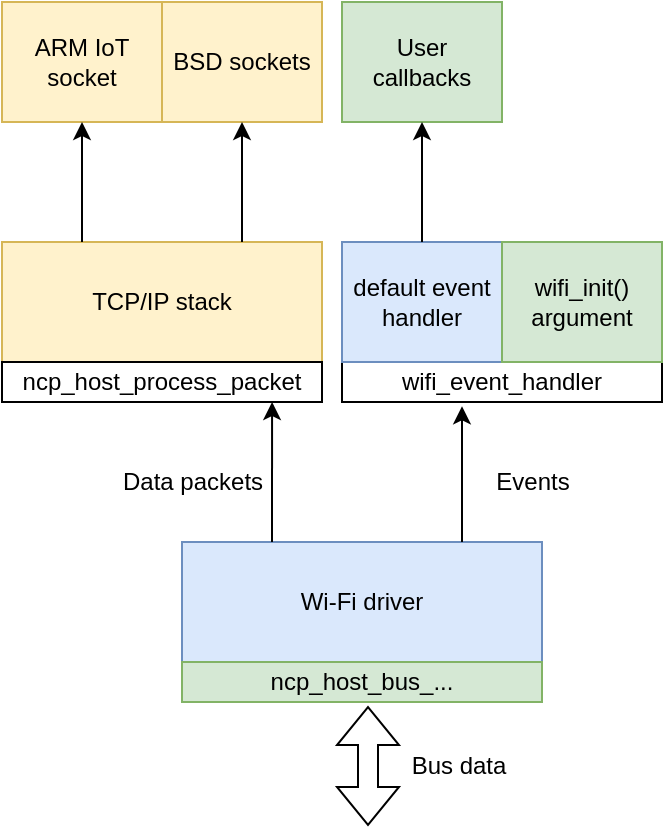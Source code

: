 <mxfile version="18.0.6" type="device"><diagram id="moYkg-HCtRtO2MVZGUzs" name="Page-1"><mxGraphModel dx="957" dy="707" grid="1" gridSize="10" guides="1" tooltips="1" connect="1" arrows="1" fold="1" page="1" pageScale="1" pageWidth="850" pageHeight="1100" math="0" shadow="0"><root><mxCell id="0"/><mxCell id="1" parent="0"/><mxCell id="4jce43rTpiqFgUehqmKy-1" value="Wi-Fi driver" style="rounded=0;whiteSpace=wrap;html=1;fillColor=#dae8fc;strokeColor=#6c8ebf;" vertex="1" parent="1"><mxGeometry x="290" y="450" width="180" height="60" as="geometry"/></mxCell><mxCell id="4jce43rTpiqFgUehqmKy-2" value="wifi_event_handler" style="rounded=0;whiteSpace=wrap;html=1;" vertex="1" parent="1"><mxGeometry x="370" y="360" width="160" height="20" as="geometry"/></mxCell><mxCell id="4jce43rTpiqFgUehqmKy-3" value="TCP/IP stack" style="rounded=0;whiteSpace=wrap;html=1;fillColor=#fff2cc;strokeColor=#d6b656;" vertex="1" parent="1"><mxGeometry x="200" y="300" width="160" height="60" as="geometry"/></mxCell><mxCell id="4jce43rTpiqFgUehqmKy-4" value="ncp_host_process_packet" style="rounded=0;whiteSpace=wrap;html=1;" vertex="1" parent="1"><mxGeometry x="200" y="360" width="160" height="20" as="geometry"/></mxCell><mxCell id="4jce43rTpiqFgUehqmKy-6" value="Bus data" style="text;html=1;align=center;verticalAlign=middle;resizable=0;points=[];autosize=1;strokeColor=none;fillColor=none;" vertex="1" parent="1"><mxGeometry x="398" y="552" width="60" height="20" as="geometry"/></mxCell><mxCell id="4jce43rTpiqFgUehqmKy-7" value="" style="shape=flexArrow;endArrow=classic;startArrow=classic;html=1;rounded=0;entryX=0.5;entryY=1;entryDx=0;entryDy=0;" edge="1" parent="1"><mxGeometry width="100" height="100" relative="1" as="geometry"><mxPoint x="383" y="592" as="sourcePoint"/><mxPoint x="383" y="532" as="targetPoint"/></mxGeometry></mxCell><mxCell id="4jce43rTpiqFgUehqmKy-9" value="Data packets" style="text;html=1;align=center;verticalAlign=middle;resizable=0;points=[];autosize=1;strokeColor=none;fillColor=none;" vertex="1" parent="1"><mxGeometry x="250" y="410" width="90" height="20" as="geometry"/></mxCell><mxCell id="4jce43rTpiqFgUehqmKy-12" value="" style="endArrow=classic;html=1;rounded=0;exitX=0.25;exitY=0;exitDx=0;exitDy=0;entryX=0.844;entryY=1;entryDx=0;entryDy=0;entryPerimeter=0;" edge="1" parent="1" source="4jce43rTpiqFgUehqmKy-1" target="4jce43rTpiqFgUehqmKy-4"><mxGeometry width="50" height="50" relative="1" as="geometry"><mxPoint x="320" y="440" as="sourcePoint"/><mxPoint x="330" y="380" as="targetPoint"/></mxGeometry></mxCell><mxCell id="4jce43rTpiqFgUehqmKy-13" value="" style="endArrow=classic;html=1;rounded=0;exitX=0.75;exitY=0;exitDx=0;exitDy=0;entryX=0.375;entryY=1.108;entryDx=0;entryDy=0;entryPerimeter=0;" edge="1" parent="1" target="4jce43rTpiqFgUehqmKy-2"><mxGeometry width="50" height="50" relative="1" as="geometry"><mxPoint x="430" y="450" as="sourcePoint"/><mxPoint x="430" y="390" as="targetPoint"/></mxGeometry></mxCell><mxCell id="4jce43rTpiqFgUehqmKy-14" value="default event handler" style="rounded=0;whiteSpace=wrap;html=1;fillColor=#dae8fc;strokeColor=#6c8ebf;" vertex="1" parent="1"><mxGeometry x="370" y="300" width="80" height="60" as="geometry"/></mxCell><mxCell id="4jce43rTpiqFgUehqmKy-15" value="wifi_init() argument" style="rounded=0;whiteSpace=wrap;html=1;fillColor=#d5e8d4;strokeColor=#82b366;" vertex="1" parent="1"><mxGeometry x="450" y="300" width="80" height="60" as="geometry"/></mxCell><mxCell id="4jce43rTpiqFgUehqmKy-16" value="ncp_host_bus_..." style="rounded=0;whiteSpace=wrap;html=1;fillColor=#d5e8d4;strokeColor=#82b366;" vertex="1" parent="1"><mxGeometry x="290" y="510" width="180" height="20" as="geometry"/></mxCell><mxCell id="4jce43rTpiqFgUehqmKy-17" value="Events" style="text;html=1;align=center;verticalAlign=middle;resizable=0;points=[];autosize=1;strokeColor=none;fillColor=none;" vertex="1" parent="1"><mxGeometry x="440" y="410" width="50" height="20" as="geometry"/></mxCell><mxCell id="4jce43rTpiqFgUehqmKy-18" value="User callbacks" style="rounded=0;whiteSpace=wrap;html=1;fillColor=#d5e8d4;strokeColor=#82b366;" vertex="1" parent="1"><mxGeometry x="370" y="180" width="80" height="60" as="geometry"/></mxCell><mxCell id="4jce43rTpiqFgUehqmKy-19" value="" style="endArrow=classic;html=1;rounded=0;exitX=0.5;exitY=0;exitDx=0;exitDy=0;entryX=0.5;entryY=1;entryDx=0;entryDy=0;" edge="1" parent="1" source="4jce43rTpiqFgUehqmKy-14" target="4jce43rTpiqFgUehqmKy-18"><mxGeometry width="50" height="50" relative="1" as="geometry"><mxPoint x="300" y="310" as="sourcePoint"/><mxPoint x="350" y="260" as="targetPoint"/></mxGeometry></mxCell><mxCell id="4jce43rTpiqFgUehqmKy-21" value="BSD sockets" style="rounded=0;whiteSpace=wrap;html=1;fillColor=#fff2cc;strokeColor=#d6b656;" vertex="1" parent="1"><mxGeometry x="280" y="180" width="80" height="60" as="geometry"/></mxCell><mxCell id="4jce43rTpiqFgUehqmKy-22" value="ARM IoT socket" style="rounded=0;whiteSpace=wrap;html=1;fillColor=#fff2cc;strokeColor=#d6b656;" vertex="1" parent="1"><mxGeometry x="200" y="180" width="80" height="60" as="geometry"/></mxCell><mxCell id="4jce43rTpiqFgUehqmKy-23" value="" style="endArrow=classic;html=1;rounded=0;exitX=0.25;exitY=0;exitDx=0;exitDy=0;entryX=0.5;entryY=1;entryDx=0;entryDy=0;" edge="1" parent="1" source="4jce43rTpiqFgUehqmKy-3" target="4jce43rTpiqFgUehqmKy-22"><mxGeometry width="50" height="50" relative="1" as="geometry"><mxPoint x="390" y="310" as="sourcePoint"/><mxPoint x="440" y="260" as="targetPoint"/></mxGeometry></mxCell><mxCell id="4jce43rTpiqFgUehqmKy-24" value="" style="endArrow=classic;html=1;rounded=0;exitX=0.75;exitY=0;exitDx=0;exitDy=0;entryX=0.5;entryY=1;entryDx=0;entryDy=0;" edge="1" parent="1" source="4jce43rTpiqFgUehqmKy-3" target="4jce43rTpiqFgUehqmKy-21"><mxGeometry width="50" height="50" relative="1" as="geometry"><mxPoint x="390" y="310" as="sourcePoint"/><mxPoint x="440" y="260" as="targetPoint"/></mxGeometry></mxCell></root></mxGraphModel></diagram></mxfile>